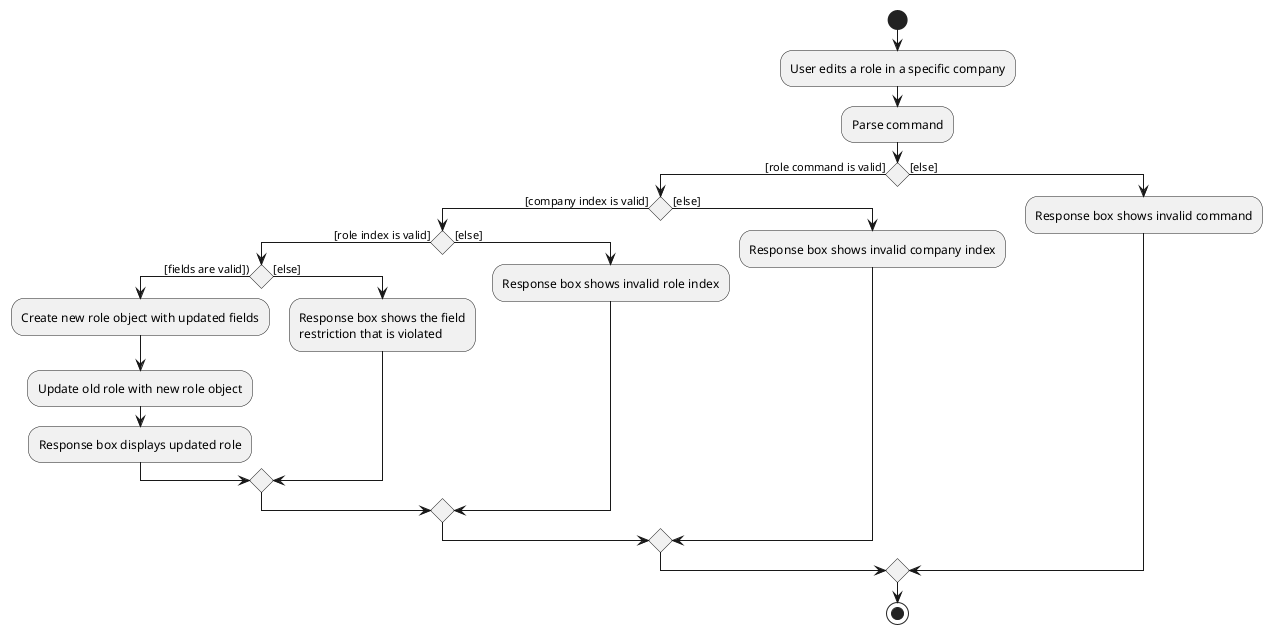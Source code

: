 @startuml

start
:User edits a role in a specific company;
:Parse command;

if () then ([role command is valid])
    if () then ([company index is valid])
        if () then ([role index is valid])
            if () then ([fields are valid]))
                :Create new role object with updated fields;
                :Update old role with new role object;
                :Response box displays updated role;
            else ([else])
                :Response box shows the field
                restriction that is violated;
            endif
        else ([else])
            :Response box shows invalid role index;
        endif
    else ([else])
        :Response box shows invalid company index;
    endif
else ([else])
    :Response box shows invalid command;
endif
stop
@enduml
